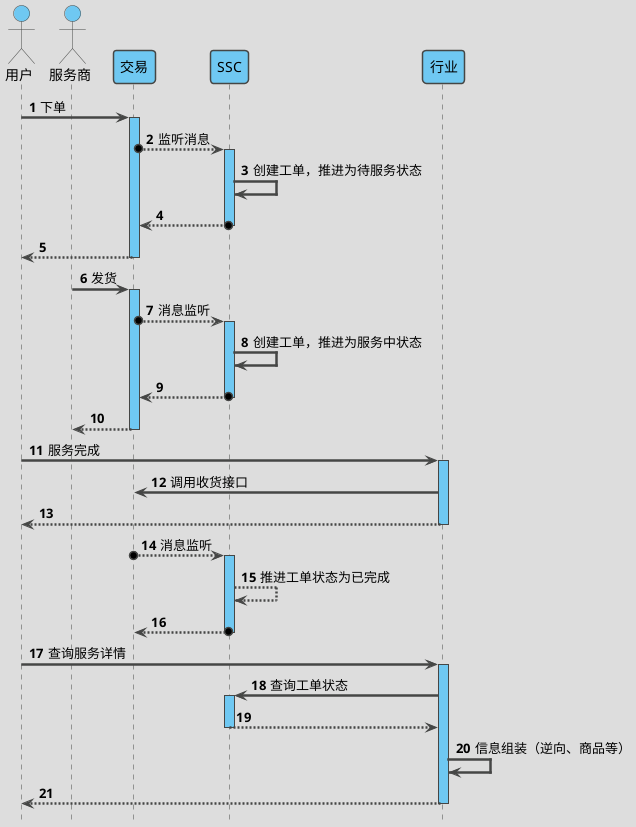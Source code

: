 @startuml
'https://plantuml.com/sequence-diagram

'隐藏脚注
hide footbox

'使用 toy 主题
!theme toy


'编号
autonumber 1

'隐藏孤立的参与者
hide unlinked

'文字对齐，向左对齐
skinparam sequenceMessageAlign left

'箭头粗度
skinparam sequenceArrowThickness 2.5

' 皮肤
skinparam sequence {
    LifeLineBackgroundColor #6FC8F2
    ParticipantBackgroundColor #6FC8F2
    ParticipantFontColor black
    ActorBackgroundColor #6FC8F2
    ActorFontColor black
}

actor 用户 as user
actor 服务商 as shop
participant 交易 as trade
participant SSC as ssc
participant 行业 as industry

user -> trade : 下单
activate trade

trade o--> ssc : 监听消息
activate ssc

ssc -> ssc : 创建工单，推进为待服务状态
return
return

shop -> trade : 发货
activate trade

trade o--> ssc : 消息监听
activate ssc
ssc -> ssc : 创建工单，推进为服务中状态
return
return


user -> industry : 服务完成
activate industry
industry -> trade : 调用收货接口

return

trade o--> ssc : 消息监听
activate ssc
ssc --> ssc : 推进工单状态为已完成
return

user -> industry : 查询服务详情
activate industry

industry -> ssc : 查询工单状态
activate ssc
return

industry -> industry : 信息组装（逆向、商品等）
return

@enduml
